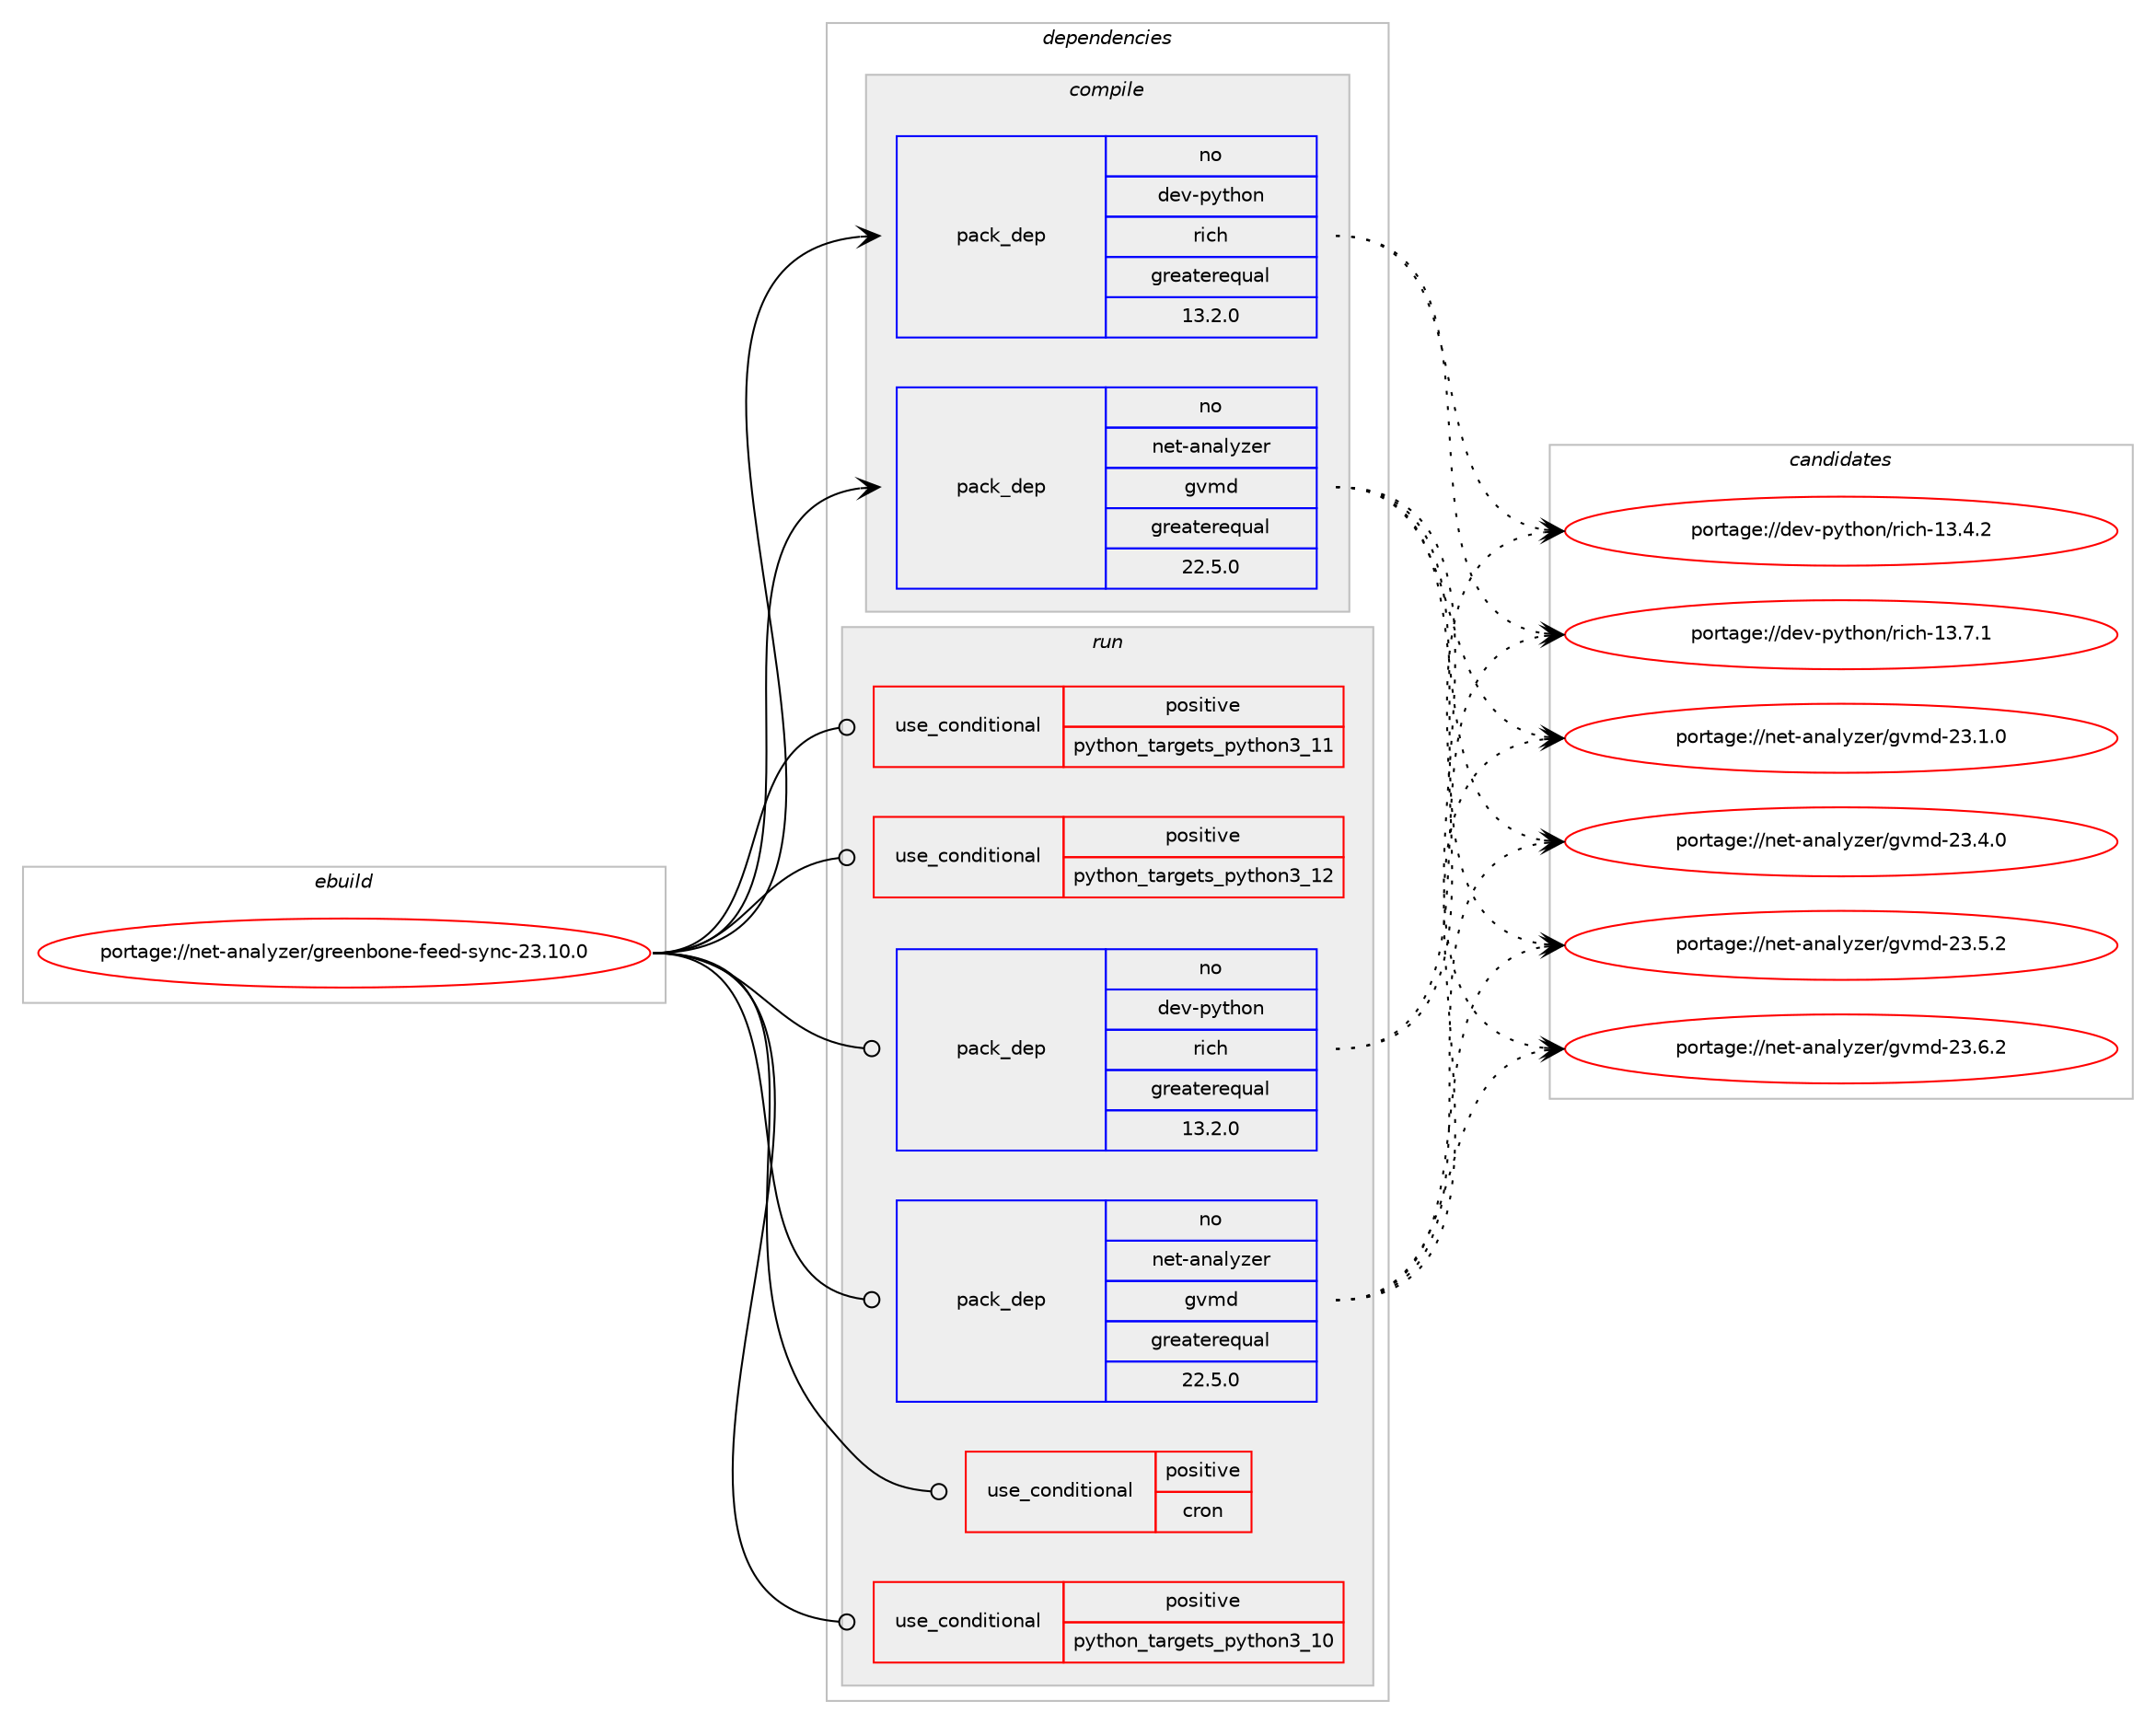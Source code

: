 digraph prolog {

# *************
# Graph options
# *************

newrank=true;
concentrate=true;
compound=true;
graph [rankdir=LR,fontname=Helvetica,fontsize=10,ranksep=1.5];#, ranksep=2.5, nodesep=0.2];
edge  [arrowhead=vee];
node  [fontname=Helvetica,fontsize=10];

# **********
# The ebuild
# **********

subgraph cluster_leftcol {
color=gray;
rank=same;
label=<<i>ebuild</i>>;
id [label="portage://net-analyzer/greenbone-feed-sync-23.10.0", color=red, width=4, href="../net-analyzer/greenbone-feed-sync-23.10.0.svg"];
}

# ****************
# The dependencies
# ****************

subgraph cluster_midcol {
color=gray;
label=<<i>dependencies</i>>;
subgraph cluster_compile {
fillcolor="#eeeeee";
style=filled;
label=<<i>compile</i>>;
# *** BEGIN UNKNOWN DEPENDENCY TYPE (TODO) ***
# id -> package_dependency(portage://net-analyzer/greenbone-feed-sync-23.10.0,install,no,acct-user,gvm,none,[,,],[],[])
# *** END UNKNOWN DEPENDENCY TYPE (TODO) ***

subgraph pack86169 {
dependency173312 [label=<<TABLE BORDER="0" CELLBORDER="1" CELLSPACING="0" CELLPADDING="4" WIDTH="220"><TR><TD ROWSPAN="6" CELLPADDING="30">pack_dep</TD></TR><TR><TD WIDTH="110">no</TD></TR><TR><TD>dev-python</TD></TR><TR><TD>rich</TD></TR><TR><TD>greaterequal</TD></TR><TR><TD>13.2.0</TD></TR></TABLE>>, shape=none, color=blue];
}
id:e -> dependency173312:w [weight=20,style="solid",arrowhead="vee"];
# *** BEGIN UNKNOWN DEPENDENCY TYPE (TODO) ***
# id -> package_dependency(portage://net-analyzer/greenbone-feed-sync-23.10.0,install,no,dev-python,tomli,none,[,,],[],[use(optenable(python_targets_python3_10),negative),use(optenable(python_targets_python3_11),negative),use(optenable(python_targets_python3_12),negative)])
# *** END UNKNOWN DEPENDENCY TYPE (TODO) ***

subgraph pack86170 {
dependency173313 [label=<<TABLE BORDER="0" CELLBORDER="1" CELLSPACING="0" CELLPADDING="4" WIDTH="220"><TR><TD ROWSPAN="6" CELLPADDING="30">pack_dep</TD></TR><TR><TD WIDTH="110">no</TD></TR><TR><TD>net-analyzer</TD></TR><TR><TD>gvmd</TD></TR><TR><TD>greaterequal</TD></TR><TR><TD>22.5.0</TD></TR></TABLE>>, shape=none, color=blue];
}
id:e -> dependency173313:w [weight=20,style="solid",arrowhead="vee"];
# *** BEGIN UNKNOWN DEPENDENCY TYPE (TODO) ***
# id -> package_dependency(portage://net-analyzer/greenbone-feed-sync-23.10.0,install,no,net-misc,rsync,none,[,,],[],[])
# *** END UNKNOWN DEPENDENCY TYPE (TODO) ***

}
subgraph cluster_compileandrun {
fillcolor="#eeeeee";
style=filled;
label=<<i>compile and run</i>>;
}
subgraph cluster_run {
fillcolor="#eeeeee";
style=filled;
label=<<i>run</i>>;
subgraph cond84647 {
dependency173314 [label=<<TABLE BORDER="0" CELLBORDER="1" CELLSPACING="0" CELLPADDING="4"><TR><TD ROWSPAN="3" CELLPADDING="10">use_conditional</TD></TR><TR><TD>positive</TD></TR><TR><TD>cron</TD></TR></TABLE>>, shape=none, color=red];
# *** BEGIN UNKNOWN DEPENDENCY TYPE (TODO) ***
# dependency173314 -> package_dependency(portage://net-analyzer/greenbone-feed-sync-23.10.0,run,no,virtual,cron,none,[,,],[],[])
# *** END UNKNOWN DEPENDENCY TYPE (TODO) ***

}
id:e -> dependency173314:w [weight=20,style="solid",arrowhead="odot"];
subgraph cond84648 {
dependency173315 [label=<<TABLE BORDER="0" CELLBORDER="1" CELLSPACING="0" CELLPADDING="4"><TR><TD ROWSPAN="3" CELLPADDING="10">use_conditional</TD></TR><TR><TD>positive</TD></TR><TR><TD>python_targets_python3_10</TD></TR></TABLE>>, shape=none, color=red];
# *** BEGIN UNKNOWN DEPENDENCY TYPE (TODO) ***
# dependency173315 -> package_dependency(portage://net-analyzer/greenbone-feed-sync-23.10.0,run,no,dev-lang,python,none,[,,],[slot(3.10)],[])
# *** END UNKNOWN DEPENDENCY TYPE (TODO) ***

}
id:e -> dependency173315:w [weight=20,style="solid",arrowhead="odot"];
subgraph cond84649 {
dependency173316 [label=<<TABLE BORDER="0" CELLBORDER="1" CELLSPACING="0" CELLPADDING="4"><TR><TD ROWSPAN="3" CELLPADDING="10">use_conditional</TD></TR><TR><TD>positive</TD></TR><TR><TD>python_targets_python3_11</TD></TR></TABLE>>, shape=none, color=red];
# *** BEGIN UNKNOWN DEPENDENCY TYPE (TODO) ***
# dependency173316 -> package_dependency(portage://net-analyzer/greenbone-feed-sync-23.10.0,run,no,dev-lang,python,none,[,,],[slot(3.11)],[])
# *** END UNKNOWN DEPENDENCY TYPE (TODO) ***

}
id:e -> dependency173316:w [weight=20,style="solid",arrowhead="odot"];
subgraph cond84650 {
dependency173317 [label=<<TABLE BORDER="0" CELLBORDER="1" CELLSPACING="0" CELLPADDING="4"><TR><TD ROWSPAN="3" CELLPADDING="10">use_conditional</TD></TR><TR><TD>positive</TD></TR><TR><TD>python_targets_python3_12</TD></TR></TABLE>>, shape=none, color=red];
# *** BEGIN UNKNOWN DEPENDENCY TYPE (TODO) ***
# dependency173317 -> package_dependency(portage://net-analyzer/greenbone-feed-sync-23.10.0,run,no,dev-lang,python,none,[,,],[slot(3.12)],[])
# *** END UNKNOWN DEPENDENCY TYPE (TODO) ***

}
id:e -> dependency173317:w [weight=20,style="solid",arrowhead="odot"];
# *** BEGIN UNKNOWN DEPENDENCY TYPE (TODO) ***
# id -> package_dependency(portage://net-analyzer/greenbone-feed-sync-23.10.0,run,no,acct-user,gvm,none,[,,],[],[])
# *** END UNKNOWN DEPENDENCY TYPE (TODO) ***

subgraph pack86171 {
dependency173318 [label=<<TABLE BORDER="0" CELLBORDER="1" CELLSPACING="0" CELLPADDING="4" WIDTH="220"><TR><TD ROWSPAN="6" CELLPADDING="30">pack_dep</TD></TR><TR><TD WIDTH="110">no</TD></TR><TR><TD>dev-python</TD></TR><TR><TD>rich</TD></TR><TR><TD>greaterequal</TD></TR><TR><TD>13.2.0</TD></TR></TABLE>>, shape=none, color=blue];
}
id:e -> dependency173318:w [weight=20,style="solid",arrowhead="odot"];
# *** BEGIN UNKNOWN DEPENDENCY TYPE (TODO) ***
# id -> package_dependency(portage://net-analyzer/greenbone-feed-sync-23.10.0,run,no,dev-python,tomli,none,[,,],[],[use(optenable(python_targets_python3_10),negative),use(optenable(python_targets_python3_11),negative),use(optenable(python_targets_python3_12),negative)])
# *** END UNKNOWN DEPENDENCY TYPE (TODO) ***

subgraph pack86172 {
dependency173319 [label=<<TABLE BORDER="0" CELLBORDER="1" CELLSPACING="0" CELLPADDING="4" WIDTH="220"><TR><TD ROWSPAN="6" CELLPADDING="30">pack_dep</TD></TR><TR><TD WIDTH="110">no</TD></TR><TR><TD>net-analyzer</TD></TR><TR><TD>gvmd</TD></TR><TR><TD>greaterequal</TD></TR><TR><TD>22.5.0</TD></TR></TABLE>>, shape=none, color=blue];
}
id:e -> dependency173319:w [weight=20,style="solid",arrowhead="odot"];
# *** BEGIN UNKNOWN DEPENDENCY TYPE (TODO) ***
# id -> package_dependency(portage://net-analyzer/greenbone-feed-sync-23.10.0,run,no,net-misc,rsync,none,[,,],[],[])
# *** END UNKNOWN DEPENDENCY TYPE (TODO) ***

}
}

# **************
# The candidates
# **************

subgraph cluster_choices {
rank=same;
color=gray;
label=<<i>candidates</i>>;

subgraph choice86169 {
color=black;
nodesep=1;
choice10010111845112121116104111110471141059910445495146524650 [label="portage://dev-python/rich-13.4.2", color=red, width=4,href="../dev-python/rich-13.4.2.svg"];
choice10010111845112121116104111110471141059910445495146554649 [label="portage://dev-python/rich-13.7.1", color=red, width=4,href="../dev-python/rich-13.7.1.svg"];
dependency173312:e -> choice10010111845112121116104111110471141059910445495146524650:w [style=dotted,weight="100"];
dependency173312:e -> choice10010111845112121116104111110471141059910445495146554649:w [style=dotted,weight="100"];
}
subgraph choice86170 {
color=black;
nodesep=1;
choice1101011164597110971081211221011144710311810910045505146494648 [label="portage://net-analyzer/gvmd-23.1.0", color=red, width=4,href="../net-analyzer/gvmd-23.1.0.svg"];
choice1101011164597110971081211221011144710311810910045505146524648 [label="portage://net-analyzer/gvmd-23.4.0", color=red, width=4,href="../net-analyzer/gvmd-23.4.0.svg"];
choice1101011164597110971081211221011144710311810910045505146534650 [label="portage://net-analyzer/gvmd-23.5.2", color=red, width=4,href="../net-analyzer/gvmd-23.5.2.svg"];
choice1101011164597110971081211221011144710311810910045505146544650 [label="portage://net-analyzer/gvmd-23.6.2", color=red, width=4,href="../net-analyzer/gvmd-23.6.2.svg"];
dependency173313:e -> choice1101011164597110971081211221011144710311810910045505146494648:w [style=dotted,weight="100"];
dependency173313:e -> choice1101011164597110971081211221011144710311810910045505146524648:w [style=dotted,weight="100"];
dependency173313:e -> choice1101011164597110971081211221011144710311810910045505146534650:w [style=dotted,weight="100"];
dependency173313:e -> choice1101011164597110971081211221011144710311810910045505146544650:w [style=dotted,weight="100"];
}
subgraph choice86171 {
color=black;
nodesep=1;
choice10010111845112121116104111110471141059910445495146524650 [label="portage://dev-python/rich-13.4.2", color=red, width=4,href="../dev-python/rich-13.4.2.svg"];
choice10010111845112121116104111110471141059910445495146554649 [label="portage://dev-python/rich-13.7.1", color=red, width=4,href="../dev-python/rich-13.7.1.svg"];
dependency173318:e -> choice10010111845112121116104111110471141059910445495146524650:w [style=dotted,weight="100"];
dependency173318:e -> choice10010111845112121116104111110471141059910445495146554649:w [style=dotted,weight="100"];
}
subgraph choice86172 {
color=black;
nodesep=1;
choice1101011164597110971081211221011144710311810910045505146494648 [label="portage://net-analyzer/gvmd-23.1.0", color=red, width=4,href="../net-analyzer/gvmd-23.1.0.svg"];
choice1101011164597110971081211221011144710311810910045505146524648 [label="portage://net-analyzer/gvmd-23.4.0", color=red, width=4,href="../net-analyzer/gvmd-23.4.0.svg"];
choice1101011164597110971081211221011144710311810910045505146534650 [label="portage://net-analyzer/gvmd-23.5.2", color=red, width=4,href="../net-analyzer/gvmd-23.5.2.svg"];
choice1101011164597110971081211221011144710311810910045505146544650 [label="portage://net-analyzer/gvmd-23.6.2", color=red, width=4,href="../net-analyzer/gvmd-23.6.2.svg"];
dependency173319:e -> choice1101011164597110971081211221011144710311810910045505146494648:w [style=dotted,weight="100"];
dependency173319:e -> choice1101011164597110971081211221011144710311810910045505146524648:w [style=dotted,weight="100"];
dependency173319:e -> choice1101011164597110971081211221011144710311810910045505146534650:w [style=dotted,weight="100"];
dependency173319:e -> choice1101011164597110971081211221011144710311810910045505146544650:w [style=dotted,weight="100"];
}
}

}
